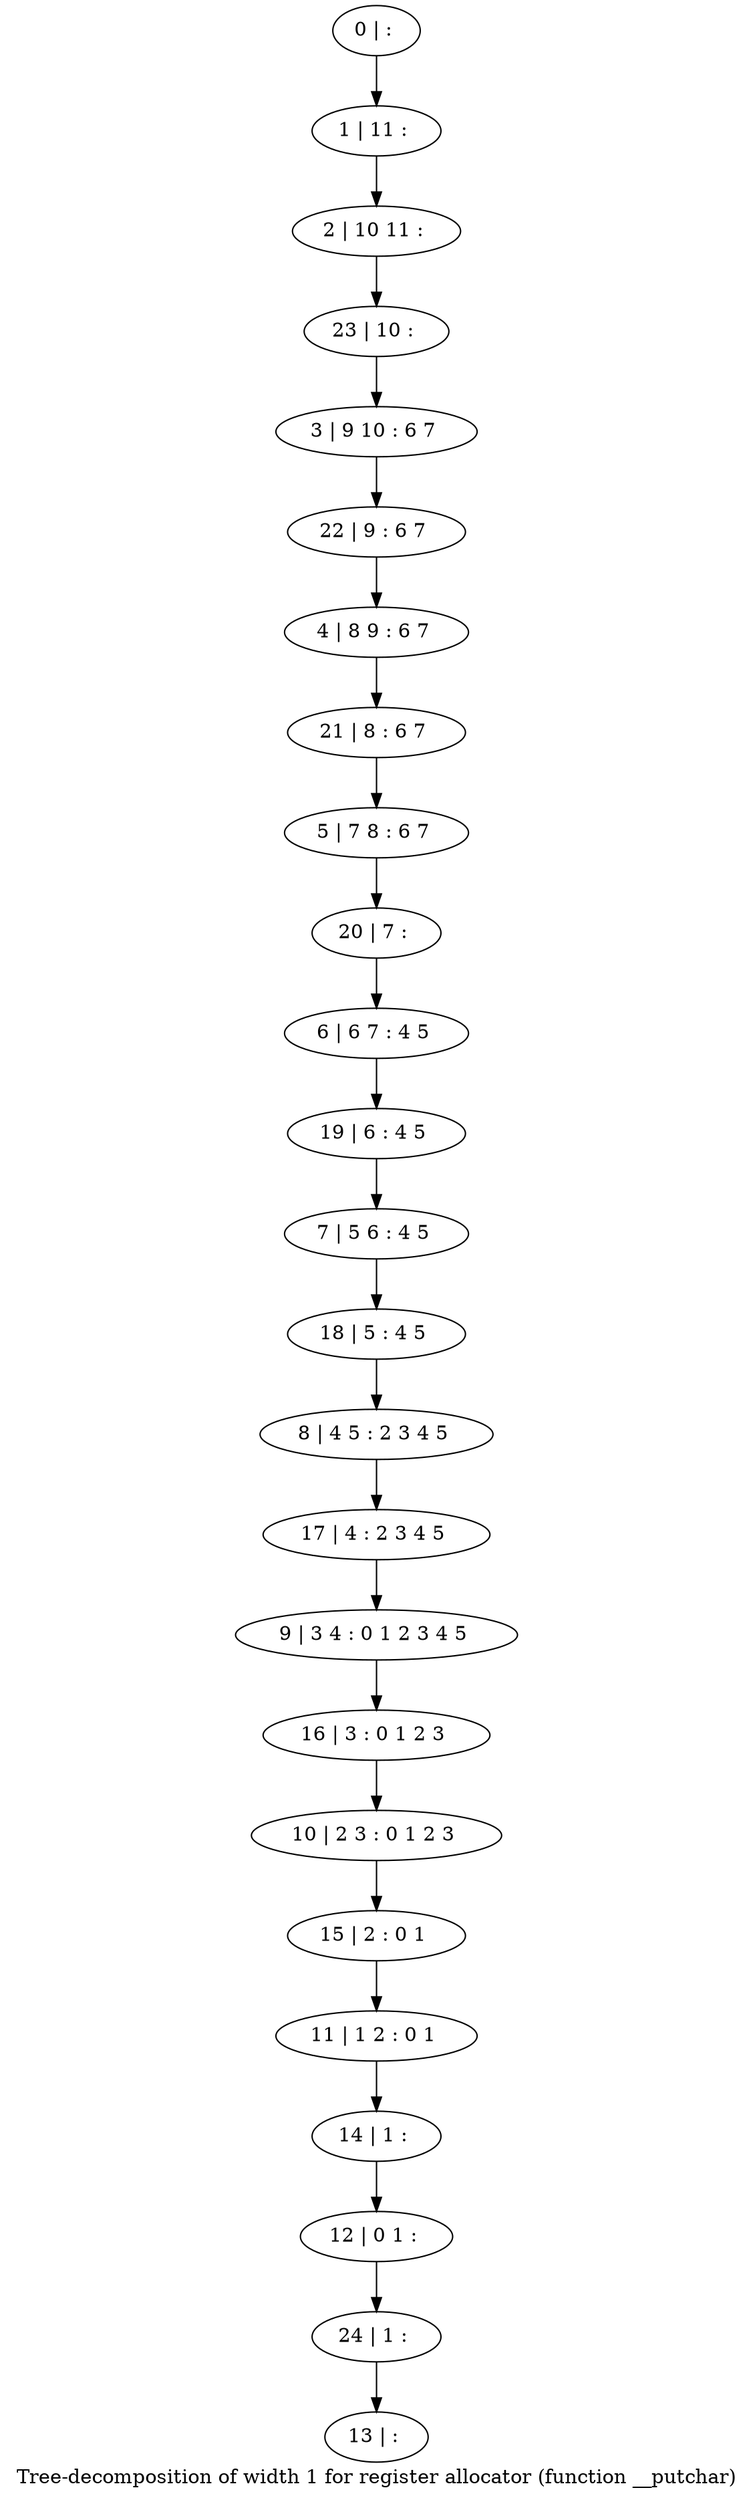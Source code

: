 digraph G {
graph [label="Tree-decomposition of width 1 for register allocator (function __putchar)"]
0[label="0 | : "];
1[label="1 | 11 : "];
2[label="2 | 10 11 : "];
3[label="3 | 9 10 : 6 7 "];
4[label="4 | 8 9 : 6 7 "];
5[label="5 | 7 8 : 6 7 "];
6[label="6 | 6 7 : 4 5 "];
7[label="7 | 5 6 : 4 5 "];
8[label="8 | 4 5 : 2 3 4 5 "];
9[label="9 | 3 4 : 0 1 2 3 4 5 "];
10[label="10 | 2 3 : 0 1 2 3 "];
11[label="11 | 1 2 : 0 1 "];
12[label="12 | 0 1 : "];
13[label="13 | : "];
14[label="14 | 1 : "];
15[label="15 | 2 : 0 1 "];
16[label="16 | 3 : 0 1 2 3 "];
17[label="17 | 4 : 2 3 4 5 "];
18[label="18 | 5 : 4 5 "];
19[label="19 | 6 : 4 5 "];
20[label="20 | 7 : "];
21[label="21 | 8 : 6 7 "];
22[label="22 | 9 : 6 7 "];
23[label="23 | 10 : "];
24[label="24 | 1 : "];
0->1 ;
1->2 ;
14->12 ;
11->14 ;
15->11 ;
10->15 ;
16->10 ;
9->16 ;
17->9 ;
8->17 ;
18->8 ;
7->18 ;
19->7 ;
6->19 ;
20->6 ;
5->20 ;
21->5 ;
4->21 ;
22->4 ;
3->22 ;
23->3 ;
2->23 ;
24->13 ;
12->24 ;
}
